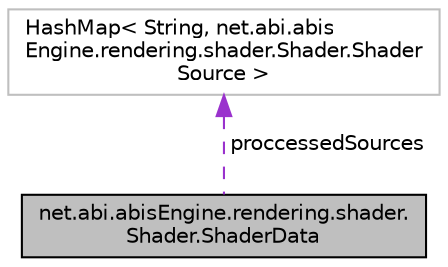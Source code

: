 digraph "net.abi.abisEngine.rendering.shader.Shader.ShaderData"
{
 // LATEX_PDF_SIZE
  edge [fontname="Helvetica",fontsize="10",labelfontname="Helvetica",labelfontsize="10"];
  node [fontname="Helvetica",fontsize="10",shape=record];
  Node1 [label="net.abi.abisEngine.rendering.shader.\lShader.ShaderData",height=0.2,width=0.4,color="black", fillcolor="grey75", style="filled", fontcolor="black",tooltip=" "];
  Node2 -> Node1 [dir="back",color="darkorchid3",fontsize="10",style="dashed",label=" proccessedSources" ,fontname="Helvetica"];
  Node2 [label="HashMap\< String, net.abi.abis\lEngine.rendering.shader.Shader.Shader\lSource \>",height=0.2,width=0.4,color="grey75", fillcolor="white", style="filled",tooltip=" "];
}

